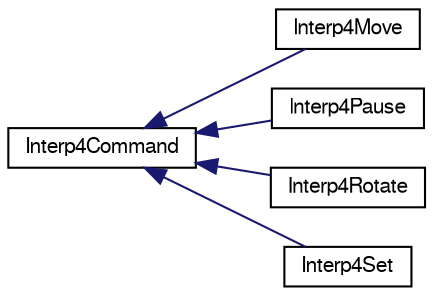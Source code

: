 digraph "Graficzna hierarchia klas"
{
 // LATEX_PDF_SIZE
  edge [fontname="FreeSans",fontsize="10",labelfontname="FreeSans",labelfontsize="10"];
  node [fontname="FreeSans",fontsize="10",shape=record];
  rankdir="LR";
  Node0 [label="Interp4Command",height=0.2,width=0.4,color="black", fillcolor="white", style="filled",URL="$classInterp4Command.html",tooltip="Modeluje abstrakcyjne polecenie dla robota mobilnego."];
  Node0 -> Node1 [dir="back",color="midnightblue",fontsize="10",style="solid",fontname="FreeSans"];
  Node1 [label="Interp4Move",height=0.2,width=0.4,color="black", fillcolor="white", style="filled",URL="$classInterp4Move.html",tooltip="Modeluje polecenie dla robota mobilnego, które wymusza jego ruch do przodu."];
  Node0 -> Node2 [dir="back",color="midnightblue",fontsize="10",style="solid",fontname="FreeSans"];
  Node2 [label="Interp4Pause",height=0.2,width=0.4,color="black", fillcolor="white", style="filled",URL="$classInterp4Pause.html",tooltip="Modeluje polecenie dla robota mobilnego, które wymusza jego ruch do przodu."];
  Node0 -> Node3 [dir="back",color="midnightblue",fontsize="10",style="solid",fontname="FreeSans"];
  Node3 [label="Interp4Rotate",height=0.2,width=0.4,color="black", fillcolor="white", style="filled",URL="$classInterp4Rotate.html",tooltip="Modeluje polecenie dla robota mobilnego, które wymusza jego ruch do przodu."];
  Node0 -> Node4 [dir="back",color="midnightblue",fontsize="10",style="solid",fontname="FreeSans"];
  Node4 [label="Interp4Set",height=0.2,width=0.4,color="black", fillcolor="white", style="filled",URL="$classInterp4Set.html",tooltip="Modeluje polecenie dla robota mobilnego, które wymusza jego ruch do przodu."];
}
